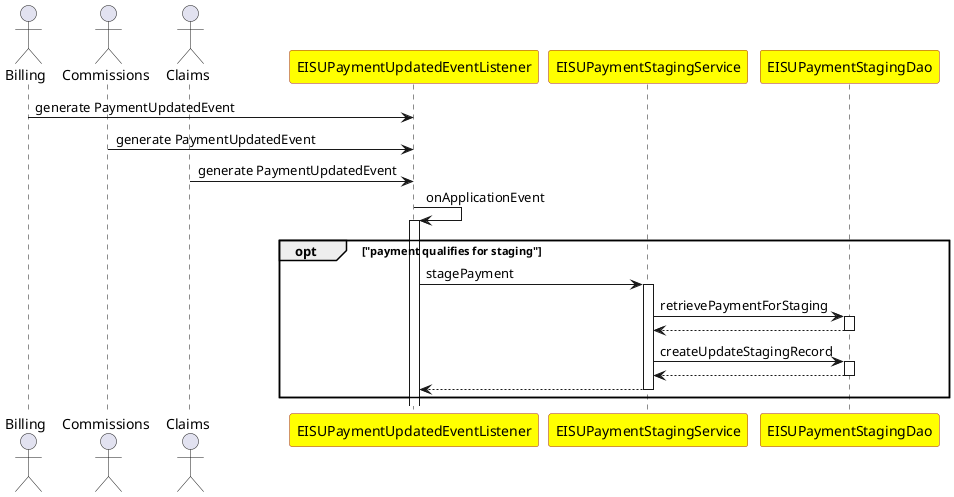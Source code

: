 @startuml

skinparam  participant {
  BackgroundColor yellow
  BorderColor brown
}

actor Billing
actor Commissions
actor Claims

participant EISUPaymentUpdatedEventListener
participant EISUPaymentStagingService
participant EISUPaymentStagingDao


Billing -> EISUPaymentUpdatedEventListener : generate PaymentUpdatedEvent
Commissions -> EISUPaymentUpdatedEventListener : generate PaymentUpdatedEvent
Claims -> EISUPaymentUpdatedEventListener : generate PaymentUpdatedEvent

EISUPaymentUpdatedEventListener -> EISUPaymentUpdatedEventListener ++ :onApplicationEvent
opt "payment qualifies for staging"
EISUPaymentUpdatedEventListener -> EISUPaymentStagingService ++ : stagePayment
EISUPaymentStagingService -> EISUPaymentStagingDao ++ :retrievePaymentForStaging
return
EISUPaymentStagingService -> EISUPaymentStagingDao ++ :createUpdateStagingRecord
return
return
end

@enduml